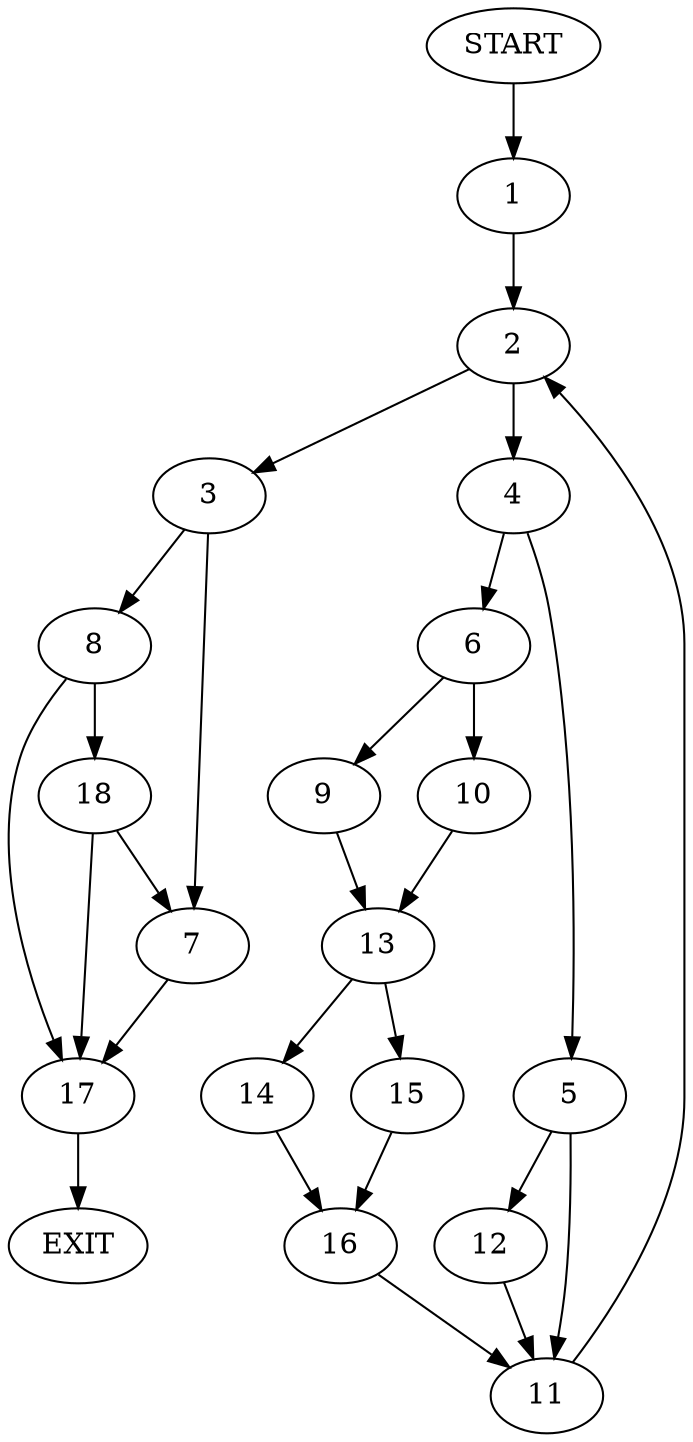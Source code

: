 digraph {
0 [label="START"]
19 [label="EXIT"]
0 -> 1
1 -> 2
2 -> 3
2 -> 4
4 -> 5
4 -> 6
3 -> 7
3 -> 8
6 -> 9
6 -> 10
5 -> 11
5 -> 12
9 -> 13
10 -> 13
13 -> 14
13 -> 15
15 -> 16
14 -> 16
16 -> 11
11 -> 2
12 -> 11
8 -> 17
8 -> 18
7 -> 17
18 -> 7
18 -> 17
17 -> 19
}
